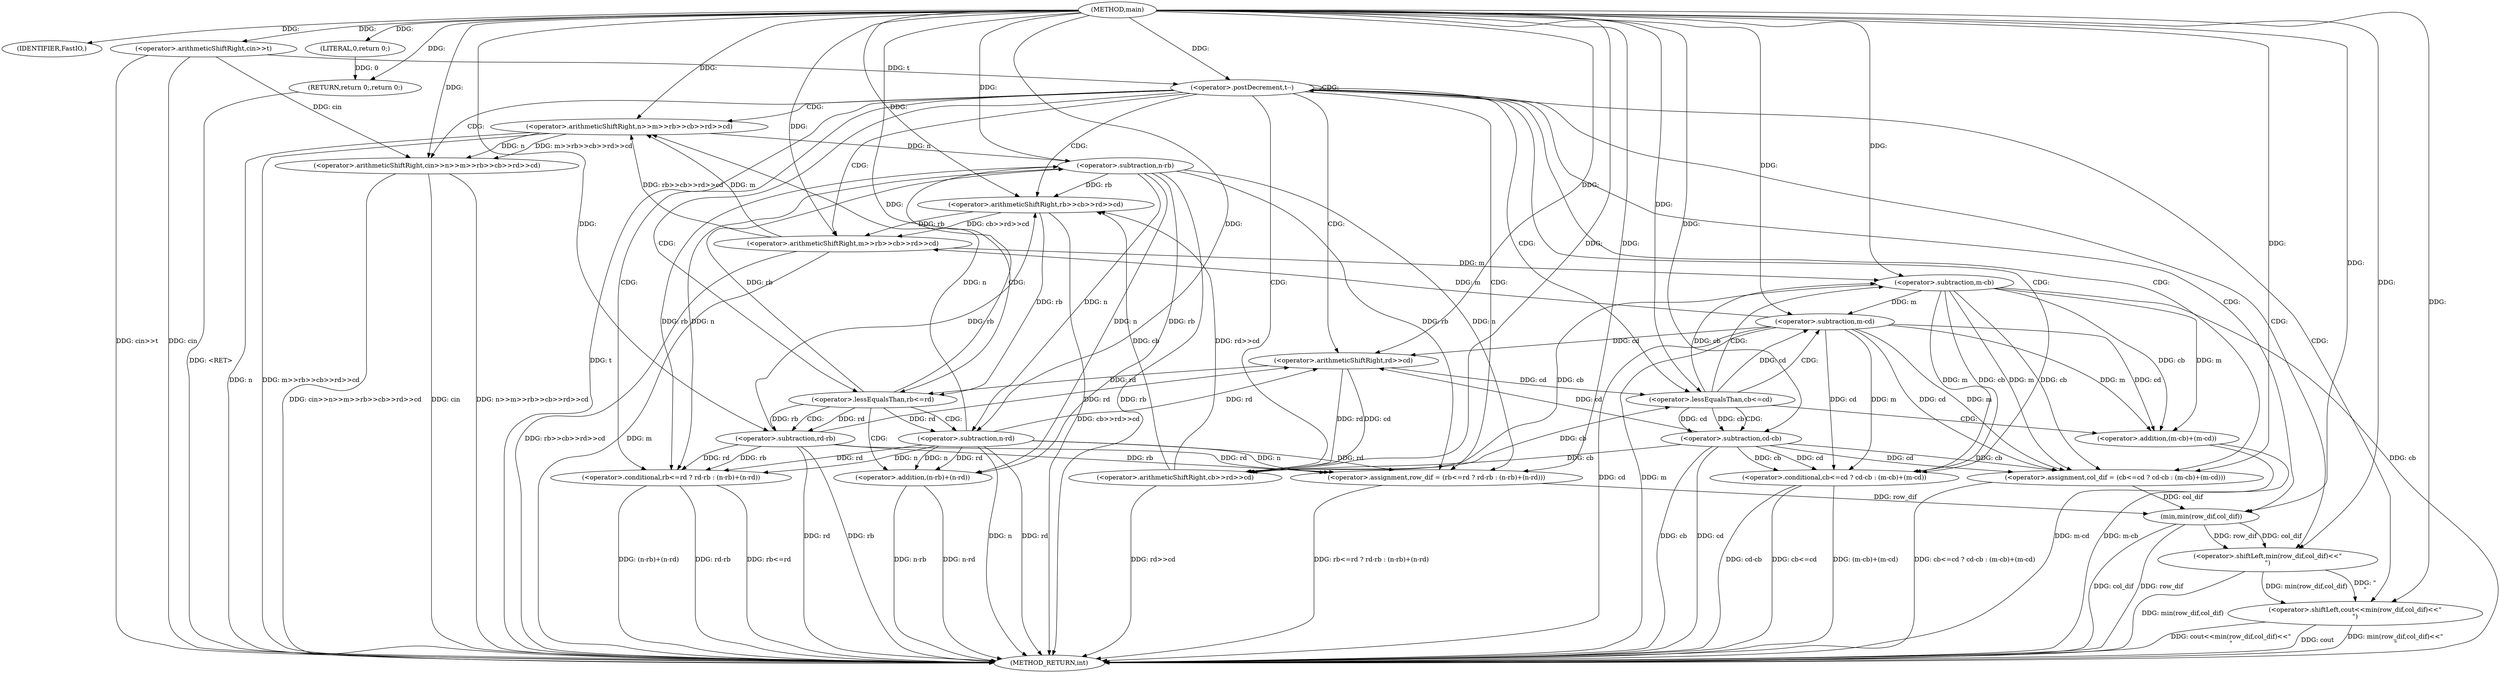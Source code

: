 digraph "main" {  
"1000104" [label = "(METHOD,main)" ]
"1000177" [label = "(METHOD_RETURN,int)" ]
"1000106" [label = "(IDENTIFIER,FastIO,)" ]
"1000108" [label = "(<operator>.arithmeticShiftRight,cin>>t)" ]
"1000175" [label = "(RETURN,return 0;,return 0;)" ]
"1000112" [label = "(<operator>.postDecrement,t--)" ]
"1000176" [label = "(LITERAL,0,return 0;)" ]
"1000121" [label = "(<operator>.arithmeticShiftRight,cin>>n>>m>>rb>>cb>>rd>>cd)" ]
"1000135" [label = "(<operator>.assignment,row_dif = (rb<=rd ? rd-rb : (n-rb)+(n-rd)))" ]
"1000152" [label = "(<operator>.assignment,col_dif = (cb<=cd ? cd-cb : (m-cb)+(m-cd)))" ]
"1000168" [label = "(<operator>.shiftLeft,cout<<min(row_dif,col_dif)<<\"\n\")" ]
"1000123" [label = "(<operator>.arithmeticShiftRight,n>>m>>rb>>cb>>rd>>cd)" ]
"1000137" [label = "(<operator>.conditional,rb<=rd ? rd-rb : (n-rb)+(n-rd))" ]
"1000154" [label = "(<operator>.conditional,cb<=cd ? cd-cb : (m-cb)+(m-cd))" ]
"1000170" [label = "(<operator>.shiftLeft,min(row_dif,col_dif)<<\"\n\")" ]
"1000125" [label = "(<operator>.arithmeticShiftRight,m>>rb>>cb>>rd>>cd)" ]
"1000138" [label = "(<operator>.lessEqualsThan,rb<=rd)" ]
"1000141" [label = "(<operator>.subtraction,rd-rb)" ]
"1000144" [label = "(<operator>.addition,(n-rb)+(n-rd))" ]
"1000155" [label = "(<operator>.lessEqualsThan,cb<=cd)" ]
"1000158" [label = "(<operator>.subtraction,cd-cb)" ]
"1000161" [label = "(<operator>.addition,(m-cb)+(m-cd))" ]
"1000171" [label = "(min,min(row_dif,col_dif))" ]
"1000127" [label = "(<operator>.arithmeticShiftRight,rb>>cb>>rd>>cd)" ]
"1000145" [label = "(<operator>.subtraction,n-rb)" ]
"1000148" [label = "(<operator>.subtraction,n-rd)" ]
"1000162" [label = "(<operator>.subtraction,m-cb)" ]
"1000165" [label = "(<operator>.subtraction,m-cd)" ]
"1000129" [label = "(<operator>.arithmeticShiftRight,cb>>rd>>cd)" ]
"1000131" [label = "(<operator>.arithmeticShiftRight,rd>>cd)" ]
  "1000175" -> "1000177"  [ label = "DDG: <RET>"] 
  "1000108" -> "1000177"  [ label = "DDG: cin"] 
  "1000108" -> "1000177"  [ label = "DDG: cin>>t"] 
  "1000112" -> "1000177"  [ label = "DDG: t"] 
  "1000121" -> "1000177"  [ label = "DDG: cin"] 
  "1000123" -> "1000177"  [ label = "DDG: n"] 
  "1000125" -> "1000177"  [ label = "DDG: m"] 
  "1000129" -> "1000177"  [ label = "DDG: rd>>cd"] 
  "1000127" -> "1000177"  [ label = "DDG: cb>>rd>>cd"] 
  "1000125" -> "1000177"  [ label = "DDG: rb>>cb>>rd>>cd"] 
  "1000123" -> "1000177"  [ label = "DDG: m>>rb>>cb>>rd>>cd"] 
  "1000121" -> "1000177"  [ label = "DDG: n>>m>>rb>>cb>>rd>>cd"] 
  "1000121" -> "1000177"  [ label = "DDG: cin>>n>>m>>rb>>cb>>rd>>cd"] 
  "1000137" -> "1000177"  [ label = "DDG: rb<=rd"] 
  "1000145" -> "1000177"  [ label = "DDG: rb"] 
  "1000144" -> "1000177"  [ label = "DDG: n-rb"] 
  "1000148" -> "1000177"  [ label = "DDG: n"] 
  "1000148" -> "1000177"  [ label = "DDG: rd"] 
  "1000144" -> "1000177"  [ label = "DDG: n-rd"] 
  "1000137" -> "1000177"  [ label = "DDG: (n-rb)+(n-rd)"] 
  "1000141" -> "1000177"  [ label = "DDG: rd"] 
  "1000141" -> "1000177"  [ label = "DDG: rb"] 
  "1000137" -> "1000177"  [ label = "DDG: rd-rb"] 
  "1000135" -> "1000177"  [ label = "DDG: rb<=rd ? rd-rb : (n-rb)+(n-rd)"] 
  "1000154" -> "1000177"  [ label = "DDG: cb<=cd"] 
  "1000162" -> "1000177"  [ label = "DDG: cb"] 
  "1000161" -> "1000177"  [ label = "DDG: m-cb"] 
  "1000165" -> "1000177"  [ label = "DDG: m"] 
  "1000165" -> "1000177"  [ label = "DDG: cd"] 
  "1000161" -> "1000177"  [ label = "DDG: m-cd"] 
  "1000154" -> "1000177"  [ label = "DDG: (m-cb)+(m-cd)"] 
  "1000158" -> "1000177"  [ label = "DDG: cd"] 
  "1000158" -> "1000177"  [ label = "DDG: cb"] 
  "1000154" -> "1000177"  [ label = "DDG: cd-cb"] 
  "1000152" -> "1000177"  [ label = "DDG: cb<=cd ? cd-cb : (m-cb)+(m-cd)"] 
  "1000171" -> "1000177"  [ label = "DDG: row_dif"] 
  "1000171" -> "1000177"  [ label = "DDG: col_dif"] 
  "1000170" -> "1000177"  [ label = "DDG: min(row_dif,col_dif)"] 
  "1000168" -> "1000177"  [ label = "DDG: min(row_dif,col_dif)<<\"\n\""] 
  "1000168" -> "1000177"  [ label = "DDG: cout<<min(row_dif,col_dif)<<\"\n\""] 
  "1000168" -> "1000177"  [ label = "DDG: cout"] 
  "1000104" -> "1000106"  [ label = "DDG: "] 
  "1000176" -> "1000175"  [ label = "DDG: 0"] 
  "1000104" -> "1000175"  [ label = "DDG: "] 
  "1000104" -> "1000108"  [ label = "DDG: "] 
  "1000104" -> "1000176"  [ label = "DDG: "] 
  "1000108" -> "1000112"  [ label = "DDG: t"] 
  "1000104" -> "1000112"  [ label = "DDG: "] 
  "1000141" -> "1000135"  [ label = "DDG: rd"] 
  "1000141" -> "1000135"  [ label = "DDG: rb"] 
  "1000148" -> "1000135"  [ label = "DDG: rd"] 
  "1000148" -> "1000135"  [ label = "DDG: n"] 
  "1000145" -> "1000135"  [ label = "DDG: n"] 
  "1000145" -> "1000135"  [ label = "DDG: rb"] 
  "1000162" -> "1000152"  [ label = "DDG: m"] 
  "1000162" -> "1000152"  [ label = "DDG: cb"] 
  "1000165" -> "1000152"  [ label = "DDG: cd"] 
  "1000165" -> "1000152"  [ label = "DDG: m"] 
  "1000158" -> "1000152"  [ label = "DDG: cb"] 
  "1000158" -> "1000152"  [ label = "DDG: cd"] 
  "1000108" -> "1000121"  [ label = "DDG: cin"] 
  "1000104" -> "1000121"  [ label = "DDG: "] 
  "1000123" -> "1000121"  [ label = "DDG: n"] 
  "1000123" -> "1000121"  [ label = "DDG: m>>rb>>cb>>rd>>cd"] 
  "1000104" -> "1000135"  [ label = "DDG: "] 
  "1000104" -> "1000152"  [ label = "DDG: "] 
  "1000104" -> "1000168"  [ label = "DDG: "] 
  "1000170" -> "1000168"  [ label = "DDG: min(row_dif,col_dif)"] 
  "1000170" -> "1000168"  [ label = "DDG: \"\n\""] 
  "1000148" -> "1000123"  [ label = "DDG: n"] 
  "1000104" -> "1000123"  [ label = "DDG: "] 
  "1000125" -> "1000123"  [ label = "DDG: rb>>cb>>rd>>cd"] 
  "1000125" -> "1000123"  [ label = "DDG: m"] 
  "1000141" -> "1000137"  [ label = "DDG: rd"] 
  "1000141" -> "1000137"  [ label = "DDG: rb"] 
  "1000148" -> "1000137"  [ label = "DDG: rd"] 
  "1000148" -> "1000137"  [ label = "DDG: n"] 
  "1000145" -> "1000137"  [ label = "DDG: n"] 
  "1000145" -> "1000137"  [ label = "DDG: rb"] 
  "1000158" -> "1000154"  [ label = "DDG: cb"] 
  "1000158" -> "1000154"  [ label = "DDG: cd"] 
  "1000162" -> "1000154"  [ label = "DDG: m"] 
  "1000162" -> "1000154"  [ label = "DDG: cb"] 
  "1000165" -> "1000154"  [ label = "DDG: cd"] 
  "1000165" -> "1000154"  [ label = "DDG: m"] 
  "1000171" -> "1000170"  [ label = "DDG: row_dif"] 
  "1000171" -> "1000170"  [ label = "DDG: col_dif"] 
  "1000104" -> "1000170"  [ label = "DDG: "] 
  "1000165" -> "1000125"  [ label = "DDG: m"] 
  "1000104" -> "1000125"  [ label = "DDG: "] 
  "1000127" -> "1000125"  [ label = "DDG: rb"] 
  "1000127" -> "1000125"  [ label = "DDG: cb>>rd>>cd"] 
  "1000127" -> "1000138"  [ label = "DDG: rb"] 
  "1000104" -> "1000138"  [ label = "DDG: "] 
  "1000131" -> "1000138"  [ label = "DDG: rd"] 
  "1000138" -> "1000141"  [ label = "DDG: rd"] 
  "1000104" -> "1000141"  [ label = "DDG: "] 
  "1000138" -> "1000141"  [ label = "DDG: rb"] 
  "1000145" -> "1000144"  [ label = "DDG: n"] 
  "1000145" -> "1000144"  [ label = "DDG: rb"] 
  "1000148" -> "1000144"  [ label = "DDG: rd"] 
  "1000148" -> "1000144"  [ label = "DDG: n"] 
  "1000129" -> "1000155"  [ label = "DDG: cb"] 
  "1000104" -> "1000155"  [ label = "DDG: "] 
  "1000131" -> "1000155"  [ label = "DDG: cd"] 
  "1000155" -> "1000158"  [ label = "DDG: cd"] 
  "1000104" -> "1000158"  [ label = "DDG: "] 
  "1000155" -> "1000158"  [ label = "DDG: cb"] 
  "1000162" -> "1000161"  [ label = "DDG: m"] 
  "1000162" -> "1000161"  [ label = "DDG: cb"] 
  "1000165" -> "1000161"  [ label = "DDG: cd"] 
  "1000165" -> "1000161"  [ label = "DDG: m"] 
  "1000135" -> "1000171"  [ label = "DDG: row_dif"] 
  "1000104" -> "1000171"  [ label = "DDG: "] 
  "1000152" -> "1000171"  [ label = "DDG: col_dif"] 
  "1000145" -> "1000127"  [ label = "DDG: rb"] 
  "1000141" -> "1000127"  [ label = "DDG: rb"] 
  "1000104" -> "1000127"  [ label = "DDG: "] 
  "1000129" -> "1000127"  [ label = "DDG: cb"] 
  "1000129" -> "1000127"  [ label = "DDG: rd>>cd"] 
  "1000123" -> "1000145"  [ label = "DDG: n"] 
  "1000104" -> "1000145"  [ label = "DDG: "] 
  "1000138" -> "1000145"  [ label = "DDG: rb"] 
  "1000145" -> "1000148"  [ label = "DDG: n"] 
  "1000104" -> "1000148"  [ label = "DDG: "] 
  "1000138" -> "1000148"  [ label = "DDG: rd"] 
  "1000125" -> "1000162"  [ label = "DDG: m"] 
  "1000104" -> "1000162"  [ label = "DDG: "] 
  "1000155" -> "1000162"  [ label = "DDG: cb"] 
  "1000162" -> "1000165"  [ label = "DDG: m"] 
  "1000104" -> "1000165"  [ label = "DDG: "] 
  "1000155" -> "1000165"  [ label = "DDG: cd"] 
  "1000162" -> "1000129"  [ label = "DDG: cb"] 
  "1000158" -> "1000129"  [ label = "DDG: cb"] 
  "1000104" -> "1000129"  [ label = "DDG: "] 
  "1000131" -> "1000129"  [ label = "DDG: rd"] 
  "1000131" -> "1000129"  [ label = "DDG: cd"] 
  "1000148" -> "1000131"  [ label = "DDG: rd"] 
  "1000141" -> "1000131"  [ label = "DDG: rd"] 
  "1000104" -> "1000131"  [ label = "DDG: "] 
  "1000165" -> "1000131"  [ label = "DDG: cd"] 
  "1000158" -> "1000131"  [ label = "DDG: cd"] 
  "1000112" -> "1000125"  [ label = "CDG: "] 
  "1000112" -> "1000127"  [ label = "CDG: "] 
  "1000112" -> "1000152"  [ label = "CDG: "] 
  "1000112" -> "1000135"  [ label = "CDG: "] 
  "1000112" -> "1000112"  [ label = "CDG: "] 
  "1000112" -> "1000121"  [ label = "CDG: "] 
  "1000112" -> "1000168"  [ label = "CDG: "] 
  "1000112" -> "1000131"  [ label = "CDG: "] 
  "1000112" -> "1000155"  [ label = "CDG: "] 
  "1000112" -> "1000137"  [ label = "CDG: "] 
  "1000112" -> "1000129"  [ label = "CDG: "] 
  "1000112" -> "1000123"  [ label = "CDG: "] 
  "1000112" -> "1000154"  [ label = "CDG: "] 
  "1000112" -> "1000170"  [ label = "CDG: "] 
  "1000112" -> "1000171"  [ label = "CDG: "] 
  "1000112" -> "1000138"  [ label = "CDG: "] 
  "1000138" -> "1000141"  [ label = "CDG: "] 
  "1000138" -> "1000148"  [ label = "CDG: "] 
  "1000138" -> "1000144"  [ label = "CDG: "] 
  "1000138" -> "1000145"  [ label = "CDG: "] 
  "1000155" -> "1000161"  [ label = "CDG: "] 
  "1000155" -> "1000165"  [ label = "CDG: "] 
  "1000155" -> "1000158"  [ label = "CDG: "] 
  "1000155" -> "1000162"  [ label = "CDG: "] 
}
